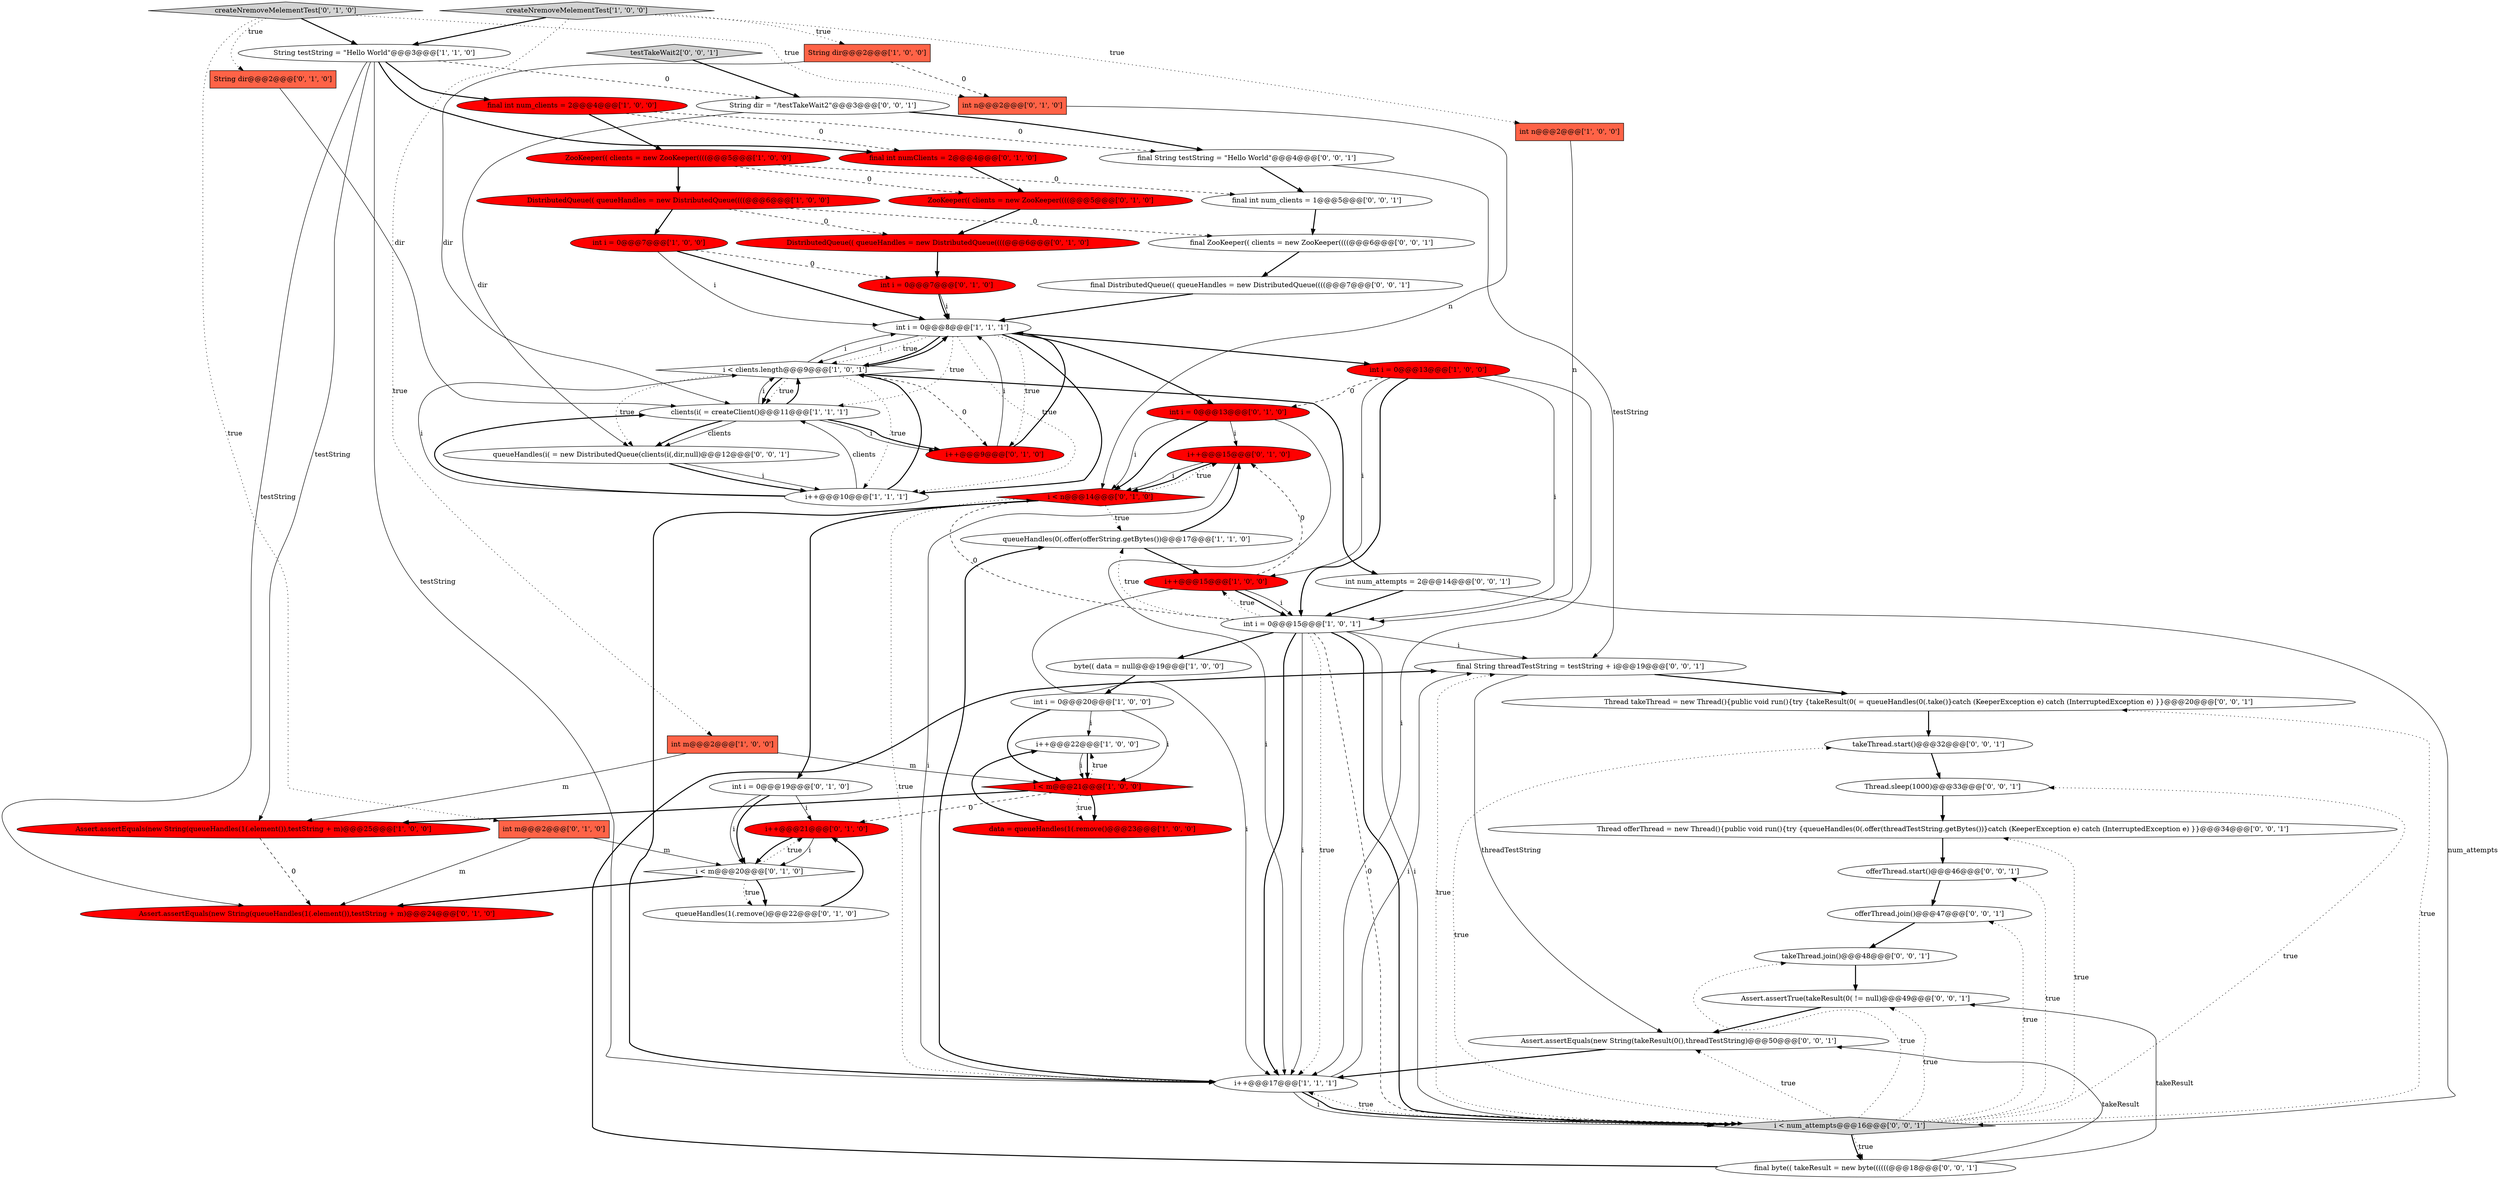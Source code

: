 digraph {
28 [style = filled, label = "ZooKeeper(( clients = new ZooKeeper((((@@@5@@@['0', '1', '0']", fillcolor = red, shape = ellipse image = "AAA1AAABBB2BBB"];
57 [style = filled, label = "String dir = \"/testTakeWait2\"@@@3@@@['0', '0', '1']", fillcolor = white, shape = ellipse image = "AAA0AAABBB3BBB"];
20 [style = filled, label = "int i = 0@@@15@@@['1', '0', '1']", fillcolor = white, shape = ellipse image = "AAA0AAABBB1BBB"];
5 [style = filled, label = "int i = 0@@@8@@@['1', '1', '1']", fillcolor = white, shape = ellipse image = "AAA0AAABBB1BBB"];
50 [style = filled, label = "final int num_clients = 1@@@5@@@['0', '0', '1']", fillcolor = white, shape = ellipse image = "AAA0AAABBB3BBB"];
59 [style = filled, label = "final String threadTestString = testString + i@@@19@@@['0', '0', '1']", fillcolor = white, shape = ellipse image = "AAA0AAABBB3BBB"];
55 [style = filled, label = "final ZooKeeper(( clients = new ZooKeeper((((@@@6@@@['0', '0', '1']", fillcolor = white, shape = ellipse image = "AAA0AAABBB3BBB"];
3 [style = filled, label = "String testString = \"Hello World\"@@@3@@@['1', '1', '0']", fillcolor = white, shape = ellipse image = "AAA0AAABBB1BBB"];
33 [style = filled, label = "i++@@@15@@@['0', '1', '0']", fillcolor = red, shape = ellipse image = "AAA1AAABBB2BBB"];
25 [style = filled, label = "int i = 0@@@13@@@['0', '1', '0']", fillcolor = red, shape = ellipse image = "AAA1AAABBB2BBB"];
27 [style = filled, label = "int i = 0@@@19@@@['0', '1', '0']", fillcolor = white, shape = ellipse image = "AAA0AAABBB2BBB"];
35 [style = filled, label = "Assert.assertEquals(new String(queueHandles(1(.element()),testString + m)@@@24@@@['0', '1', '0']", fillcolor = red, shape = ellipse image = "AAA1AAABBB2BBB"];
11 [style = filled, label = "byte(( data = null@@@19@@@['1', '0', '0']", fillcolor = white, shape = ellipse image = "AAA0AAABBB1BBB"];
44 [style = filled, label = "testTakeWait2['0', '0', '1']", fillcolor = lightgray, shape = diamond image = "AAA0AAABBB3BBB"];
49 [style = filled, label = "offerThread.join()@@@47@@@['0', '0', '1']", fillcolor = white, shape = ellipse image = "AAA0AAABBB3BBB"];
54 [style = filled, label = "Thread takeThread = new Thread(){public void run(){try {takeResult(0( = queueHandles(0(.take()}catch (KeeperException e) catch (InterruptedException e) }}@@@20@@@['0', '0', '1']", fillcolor = white, shape = ellipse image = "AAA0AAABBB3BBB"];
46 [style = filled, label = "queueHandles(i( = new DistributedQueue(clients(i(,dir,null)@@@12@@@['0', '0', '1']", fillcolor = white, shape = ellipse image = "AAA0AAABBB3BBB"];
24 [style = filled, label = "i++@@@9@@@['0', '1', '0']", fillcolor = red, shape = ellipse image = "AAA1AAABBB2BBB"];
47 [style = filled, label = "takeThread.join()@@@48@@@['0', '0', '1']", fillcolor = white, shape = ellipse image = "AAA0AAABBB3BBB"];
8 [style = filled, label = "ZooKeeper(( clients = new ZooKeeper((((@@@5@@@['1', '0', '0']", fillcolor = red, shape = ellipse image = "AAA1AAABBB1BBB"];
10 [style = filled, label = "final int num_clients = 2@@@4@@@['1', '0', '0']", fillcolor = red, shape = ellipse image = "AAA1AAABBB1BBB"];
34 [style = filled, label = "int i = 0@@@7@@@['0', '1', '0']", fillcolor = red, shape = ellipse image = "AAA1AAABBB2BBB"];
7 [style = filled, label = "int n@@@2@@@['1', '0', '0']", fillcolor = tomato, shape = box image = "AAA0AAABBB1BBB"];
9 [style = filled, label = "int m@@@2@@@['1', '0', '0']", fillcolor = tomato, shape = box image = "AAA0AAABBB1BBB"];
1 [style = filled, label = "DistributedQueue(( queueHandles = new DistributedQueue((((@@@6@@@['1', '0', '0']", fillcolor = red, shape = ellipse image = "AAA1AAABBB1BBB"];
2 [style = filled, label = "i < clients.length@@@9@@@['1', '0', '1']", fillcolor = white, shape = diamond image = "AAA0AAABBB1BBB"];
56 [style = filled, label = "takeThread.start()@@@32@@@['0', '0', '1']", fillcolor = white, shape = ellipse image = "AAA0AAABBB3BBB"];
17 [style = filled, label = "i++@@@10@@@['1', '1', '1']", fillcolor = white, shape = ellipse image = "AAA0AAABBB1BBB"];
48 [style = filled, label = "Thread.sleep(1000)@@@33@@@['0', '0', '1']", fillcolor = white, shape = ellipse image = "AAA0AAABBB3BBB"];
32 [style = filled, label = "i++@@@21@@@['0', '1', '0']", fillcolor = red, shape = ellipse image = "AAA1AAABBB2BBB"];
41 [style = filled, label = "offerThread.start()@@@46@@@['0', '0', '1']", fillcolor = white, shape = ellipse image = "AAA0AAABBB3BBB"];
38 [style = filled, label = "i < m@@@20@@@['0', '1', '0']", fillcolor = white, shape = diamond image = "AAA0AAABBB2BBB"];
52 [style = filled, label = "final String testString = \"Hello World\"@@@4@@@['0', '0', '1']", fillcolor = white, shape = ellipse image = "AAA0AAABBB3BBB"];
15 [style = filled, label = "int i = 0@@@13@@@['1', '0', '0']", fillcolor = red, shape = ellipse image = "AAA1AAABBB1BBB"];
36 [style = filled, label = "String dir@@@2@@@['0', '1', '0']", fillcolor = tomato, shape = box image = "AAA0AAABBB2BBB"];
40 [style = filled, label = "i < n@@@14@@@['0', '1', '0']", fillcolor = red, shape = diamond image = "AAA1AAABBB2BBB"];
18 [style = filled, label = "data = queueHandles(1(.remove()@@@23@@@['1', '0', '0']", fillcolor = red, shape = ellipse image = "AAA1AAABBB1BBB"];
13 [style = filled, label = "i++@@@22@@@['1', '0', '0']", fillcolor = white, shape = ellipse image = "AAA0AAABBB1BBB"];
23 [style = filled, label = "int i = 0@@@20@@@['1', '0', '0']", fillcolor = white, shape = ellipse image = "AAA0AAABBB1BBB"];
31 [style = filled, label = "int m@@@2@@@['0', '1', '0']", fillcolor = tomato, shape = box image = "AAA0AAABBB2BBB"];
21 [style = filled, label = "createNremoveMelementTest['1', '0', '0']", fillcolor = lightgray, shape = diamond image = "AAA0AAABBB1BBB"];
12 [style = filled, label = "i < m@@@21@@@['1', '0', '0']", fillcolor = red, shape = diamond image = "AAA1AAABBB1BBB"];
45 [style = filled, label = "final byte(( takeResult = new byte((((((@@@18@@@['0', '0', '1']", fillcolor = white, shape = ellipse image = "AAA0AAABBB3BBB"];
53 [style = filled, label = "final DistributedQueue(( queueHandles = new DistributedQueue((((@@@7@@@['0', '0', '1']", fillcolor = white, shape = ellipse image = "AAA0AAABBB3BBB"];
14 [style = filled, label = "i++@@@17@@@['1', '1', '1']", fillcolor = white, shape = ellipse image = "AAA0AAABBB1BBB"];
37 [style = filled, label = "DistributedQueue(( queueHandles = new DistributedQueue((((@@@6@@@['0', '1', '0']", fillcolor = red, shape = ellipse image = "AAA1AAABBB2BBB"];
43 [style = filled, label = "i < num_attempts@@@16@@@['0', '0', '1']", fillcolor = lightgray, shape = diamond image = "AAA0AAABBB3BBB"];
51 [style = filled, label = "Assert.assertTrue(takeResult(0( != null)@@@49@@@['0', '0', '1']", fillcolor = white, shape = ellipse image = "AAA0AAABBB3BBB"];
29 [style = filled, label = "createNremoveMelementTest['0', '1', '0']", fillcolor = lightgray, shape = diamond image = "AAA0AAABBB2BBB"];
26 [style = filled, label = "final int numClients = 2@@@4@@@['0', '1', '0']", fillcolor = red, shape = ellipse image = "AAA1AAABBB2BBB"];
42 [style = filled, label = "Thread offerThread = new Thread(){public void run(){try {queueHandles(0(.offer(threadTestString.getBytes())}catch (KeeperException e) catch (InterruptedException e) }}@@@34@@@['0', '0', '1']", fillcolor = white, shape = ellipse image = "AAA0AAABBB3BBB"];
22 [style = filled, label = "int i = 0@@@7@@@['1', '0', '0']", fillcolor = red, shape = ellipse image = "AAA1AAABBB1BBB"];
39 [style = filled, label = "int n@@@2@@@['0', '1', '0']", fillcolor = tomato, shape = box image = "AAA1AAABBB2BBB"];
16 [style = filled, label = "String dir@@@2@@@['1', '0', '0']", fillcolor = tomato, shape = box image = "AAA1AAABBB1BBB"];
4 [style = filled, label = "i++@@@15@@@['1', '0', '0']", fillcolor = red, shape = ellipse image = "AAA1AAABBB1BBB"];
58 [style = filled, label = "int num_attempts = 2@@@14@@@['0', '0', '1']", fillcolor = white, shape = ellipse image = "AAA0AAABBB3BBB"];
19 [style = filled, label = "Assert.assertEquals(new String(queueHandles(1(.element()),testString + m)@@@25@@@['1', '0', '0']", fillcolor = red, shape = ellipse image = "AAA1AAABBB1BBB"];
60 [style = filled, label = "Assert.assertEquals(new String(takeResult(0(),threadTestString)@@@50@@@['0', '0', '1']", fillcolor = white, shape = ellipse image = "AAA0AAABBB3BBB"];
30 [style = filled, label = "queueHandles(1(.remove()@@@22@@@['0', '1', '0']", fillcolor = white, shape = ellipse image = "AAA0AAABBB2BBB"];
0 [style = filled, label = "queueHandles(0(.offer(offerString.getBytes())@@@17@@@['1', '1', '0']", fillcolor = white, shape = ellipse image = "AAA0AAABBB1BBB"];
6 [style = filled, label = "clients(i( = createClient()@@@11@@@['1', '1', '1']", fillcolor = white, shape = ellipse image = "AAA0AAABBB1BBB"];
54->56 [style = bold, label=""];
42->41 [style = bold, label=""];
27->38 [style = bold, label=""];
1->55 [style = dashed, label="0"];
43->56 [style = dotted, label="true"];
20->40 [style = dashed, label="0"];
9->12 [style = solid, label="m"];
2->6 [style = bold, label=""];
4->14 [style = solid, label="i"];
20->0 [style = dotted, label="true"];
5->15 [style = bold, label=""];
15->4 [style = solid, label="i"];
43->51 [style = dotted, label="true"];
3->14 [style = solid, label="testString"];
22->34 [style = dashed, label="0"];
22->5 [style = solid, label="i"];
4->33 [style = dashed, label="0"];
6->46 [style = solid, label="clients"];
23->12 [style = solid, label="i"];
46->17 [style = solid, label="i"];
8->1 [style = bold, label=""];
5->24 [style = dotted, label="true"];
15->25 [style = dashed, label="0"];
38->30 [style = bold, label=""];
10->8 [style = bold, label=""];
58->20 [style = bold, label=""];
15->20 [style = bold, label=""];
25->40 [style = solid, label="i"];
50->55 [style = bold, label=""];
21->7 [style = dotted, label="true"];
47->51 [style = bold, label=""];
12->18 [style = bold, label=""];
43->14 [style = dotted, label="true"];
43->54 [style = dotted, label="true"];
33->14 [style = solid, label="i"];
20->43 [style = bold, label=""];
27->38 [style = solid, label="i"];
58->43 [style = solid, label="num_attempts"];
14->43 [style = solid, label="i"];
23->12 [style = bold, label=""];
26->28 [style = bold, label=""];
6->46 [style = bold, label=""];
29->36 [style = dotted, label="true"];
59->54 [style = bold, label=""];
25->40 [style = bold, label=""];
23->13 [style = solid, label="i"];
21->3 [style = bold, label=""];
16->39 [style = dashed, label="0"];
28->37 [style = bold, label=""];
36->6 [style = solid, label="dir"];
45->59 [style = bold, label=""];
52->59 [style = solid, label="testString"];
5->6 [style = dotted, label="true"];
20->14 [style = bold, label=""];
41->49 [style = bold, label=""];
33->40 [style = solid, label="i"];
12->18 [style = dotted, label="true"];
8->28 [style = dashed, label="0"];
5->17 [style = bold, label=""];
22->5 [style = bold, label=""];
14->43 [style = bold, label=""];
43->45 [style = bold, label=""];
5->25 [style = bold, label=""];
13->12 [style = solid, label="i"];
25->14 [style = solid, label="i"];
24->5 [style = bold, label=""];
43->59 [style = dotted, label="true"];
6->2 [style = bold, label=""];
7->20 [style = solid, label="n"];
3->10 [style = bold, label=""];
51->60 [style = bold, label=""];
6->2 [style = solid, label="i"];
13->12 [style = bold, label=""];
21->9 [style = dotted, label="true"];
8->50 [style = dashed, label="0"];
17->2 [style = bold, label=""];
59->60 [style = solid, label="threadTestString"];
43->60 [style = dotted, label="true"];
56->48 [style = bold, label=""];
43->49 [style = dotted, label="true"];
43->47 [style = dotted, label="true"];
21->16 [style = dotted, label="true"];
2->24 [style = dashed, label="0"];
3->35 [style = solid, label="testString"];
19->35 [style = dashed, label="0"];
38->35 [style = bold, label=""];
2->5 [style = solid, label="i"];
9->19 [style = solid, label="m"];
29->39 [style = dotted, label="true"];
44->57 [style = bold, label=""];
4->20 [style = solid, label="i"];
1->37 [style = dashed, label="0"];
15->14 [style = solid, label="i"];
45->51 [style = solid, label="takeResult"];
45->60 [style = solid, label="takeResult"];
17->6 [style = bold, label=""];
3->57 [style = dashed, label="0"];
5->2 [style = solid, label="i"];
12->32 [style = dashed, label="0"];
20->14 [style = solid, label="i"];
20->14 [style = dotted, label="true"];
3->26 [style = bold, label=""];
38->32 [style = dotted, label="true"];
30->32 [style = bold, label=""];
6->24 [style = bold, label=""];
20->43 [style = solid, label="i"];
20->59 [style = solid, label="i"];
38->30 [style = dotted, label="true"];
40->14 [style = dotted, label="true"];
10->52 [style = dashed, label="0"];
12->13 [style = dotted, label="true"];
60->14 [style = bold, label=""];
31->38 [style = solid, label="m"];
2->6 [style = dotted, label="true"];
20->4 [style = dotted, label="true"];
40->27 [style = bold, label=""];
43->48 [style = dotted, label="true"];
4->20 [style = bold, label=""];
25->33 [style = solid, label="i"];
40->14 [style = bold, label=""];
52->50 [style = bold, label=""];
15->20 [style = solid, label="i"];
57->46 [style = solid, label="dir"];
20->43 [style = dashed, label="0"];
14->59 [style = solid, label="i"];
2->5 [style = bold, label=""];
20->11 [style = bold, label=""];
5->2 [style = dotted, label="true"];
5->17 [style = dotted, label="true"];
40->33 [style = dotted, label="true"];
53->5 [style = bold, label=""];
34->5 [style = bold, label=""];
29->3 [style = bold, label=""];
2->17 [style = dotted, label="true"];
24->5 [style = solid, label="i"];
2->58 [style = bold, label=""];
43->42 [style = dotted, label="true"];
48->42 [style = bold, label=""];
40->0 [style = dotted, label="true"];
6->24 [style = solid, label="i"];
49->47 [style = bold, label=""];
32->38 [style = solid, label="i"];
1->22 [style = bold, label=""];
57->52 [style = bold, label=""];
32->38 [style = bold, label=""];
5->2 [style = bold, label=""];
10->26 [style = dashed, label="0"];
33->40 [style = bold, label=""];
0->33 [style = bold, label=""];
14->0 [style = bold, label=""];
27->32 [style = solid, label="i"];
43->45 [style = dotted, label="true"];
0->4 [style = bold, label=""];
3->19 [style = solid, label="testString"];
37->34 [style = bold, label=""];
55->53 [style = bold, label=""];
18->13 [style = bold, label=""];
43->41 [style = dotted, label="true"];
2->46 [style = dotted, label="true"];
16->6 [style = solid, label="dir"];
31->35 [style = solid, label="m"];
34->5 [style = solid, label="i"];
17->2 [style = solid, label="i"];
12->19 [style = bold, label=""];
46->17 [style = bold, label=""];
11->23 [style = bold, label=""];
39->40 [style = solid, label="n"];
17->6 [style = solid, label="clients"];
29->31 [style = dotted, label="true"];
}
